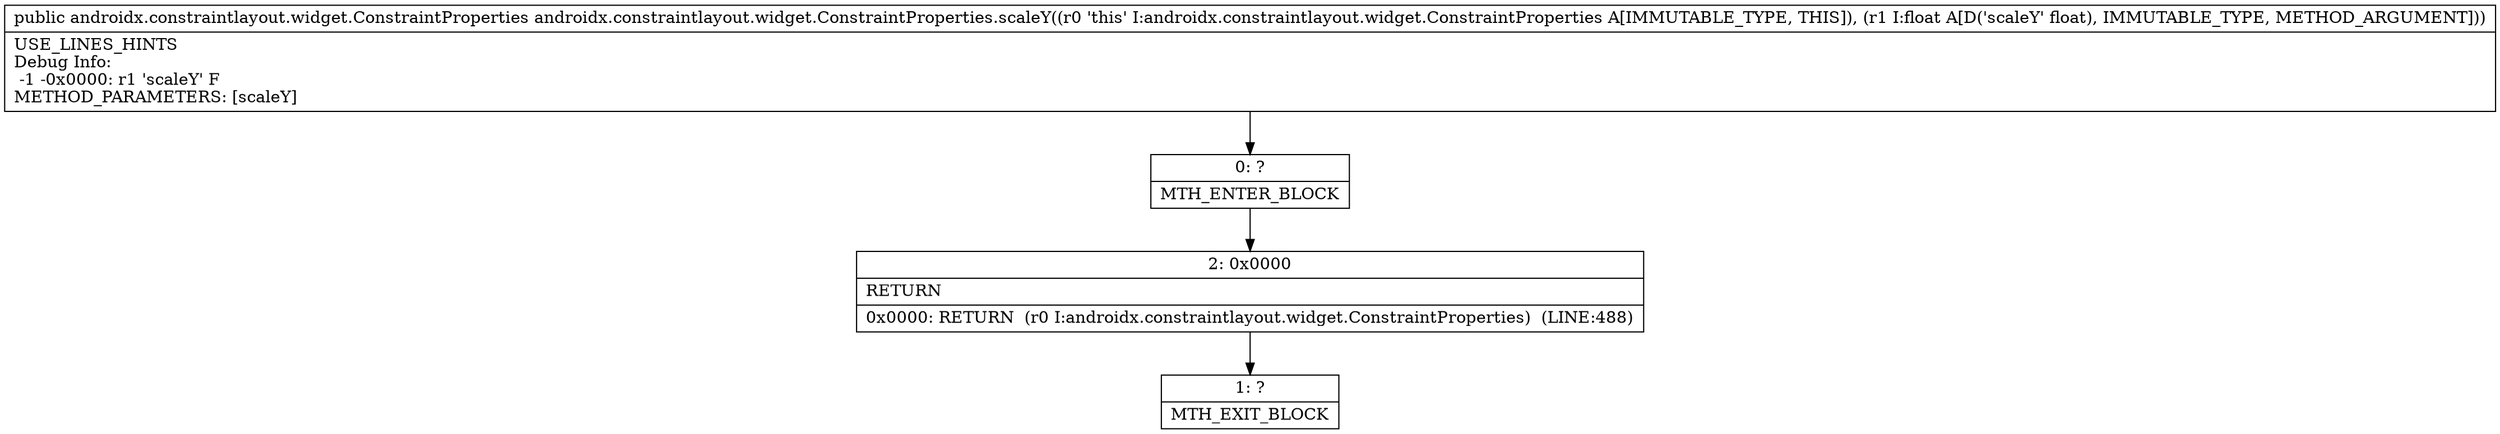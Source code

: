 digraph "CFG forandroidx.constraintlayout.widget.ConstraintProperties.scaleY(F)Landroidx\/constraintlayout\/widget\/ConstraintProperties;" {
Node_0 [shape=record,label="{0\:\ ?|MTH_ENTER_BLOCK\l}"];
Node_2 [shape=record,label="{2\:\ 0x0000|RETURN\l|0x0000: RETURN  (r0 I:androidx.constraintlayout.widget.ConstraintProperties)  (LINE:488)\l}"];
Node_1 [shape=record,label="{1\:\ ?|MTH_EXIT_BLOCK\l}"];
MethodNode[shape=record,label="{public androidx.constraintlayout.widget.ConstraintProperties androidx.constraintlayout.widget.ConstraintProperties.scaleY((r0 'this' I:androidx.constraintlayout.widget.ConstraintProperties A[IMMUTABLE_TYPE, THIS]), (r1 I:float A[D('scaleY' float), IMMUTABLE_TYPE, METHOD_ARGUMENT]))  | USE_LINES_HINTS\lDebug Info:\l  \-1 \-0x0000: r1 'scaleY' F\lMETHOD_PARAMETERS: [scaleY]\l}"];
MethodNode -> Node_0;Node_0 -> Node_2;
Node_2 -> Node_1;
}

